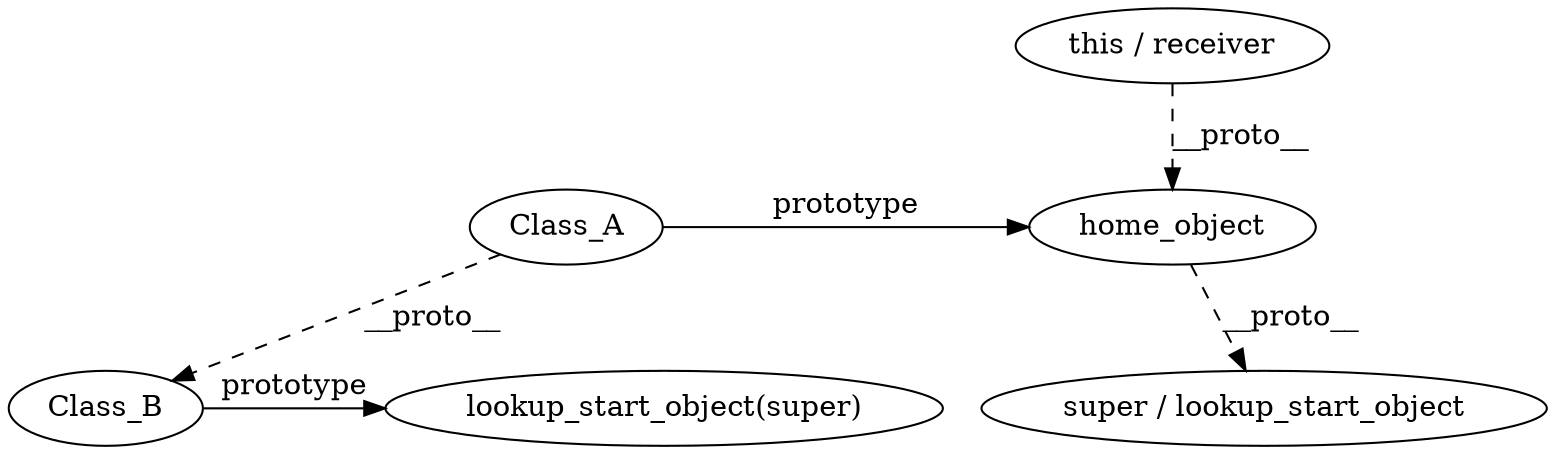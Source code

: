 digraph {
  "Class_A" ->  "Class_B" [style = "dashed", label = "__proto__"]; 
  "this / receiver" ->  "home_object" -> "super / lookup_start_object" [style = "dashed", label = "__proto__"]; 
  "Class_A" -> "home_object" [label = "prototype"]; 
  "Class_B" -> "lookup_start_object(super)" [label = "prototype"]; 

  {rank = same; "Class_A"; "home_object"}
  {rank = same; "Class_B"; "lookup_start_object(super)"}
}
